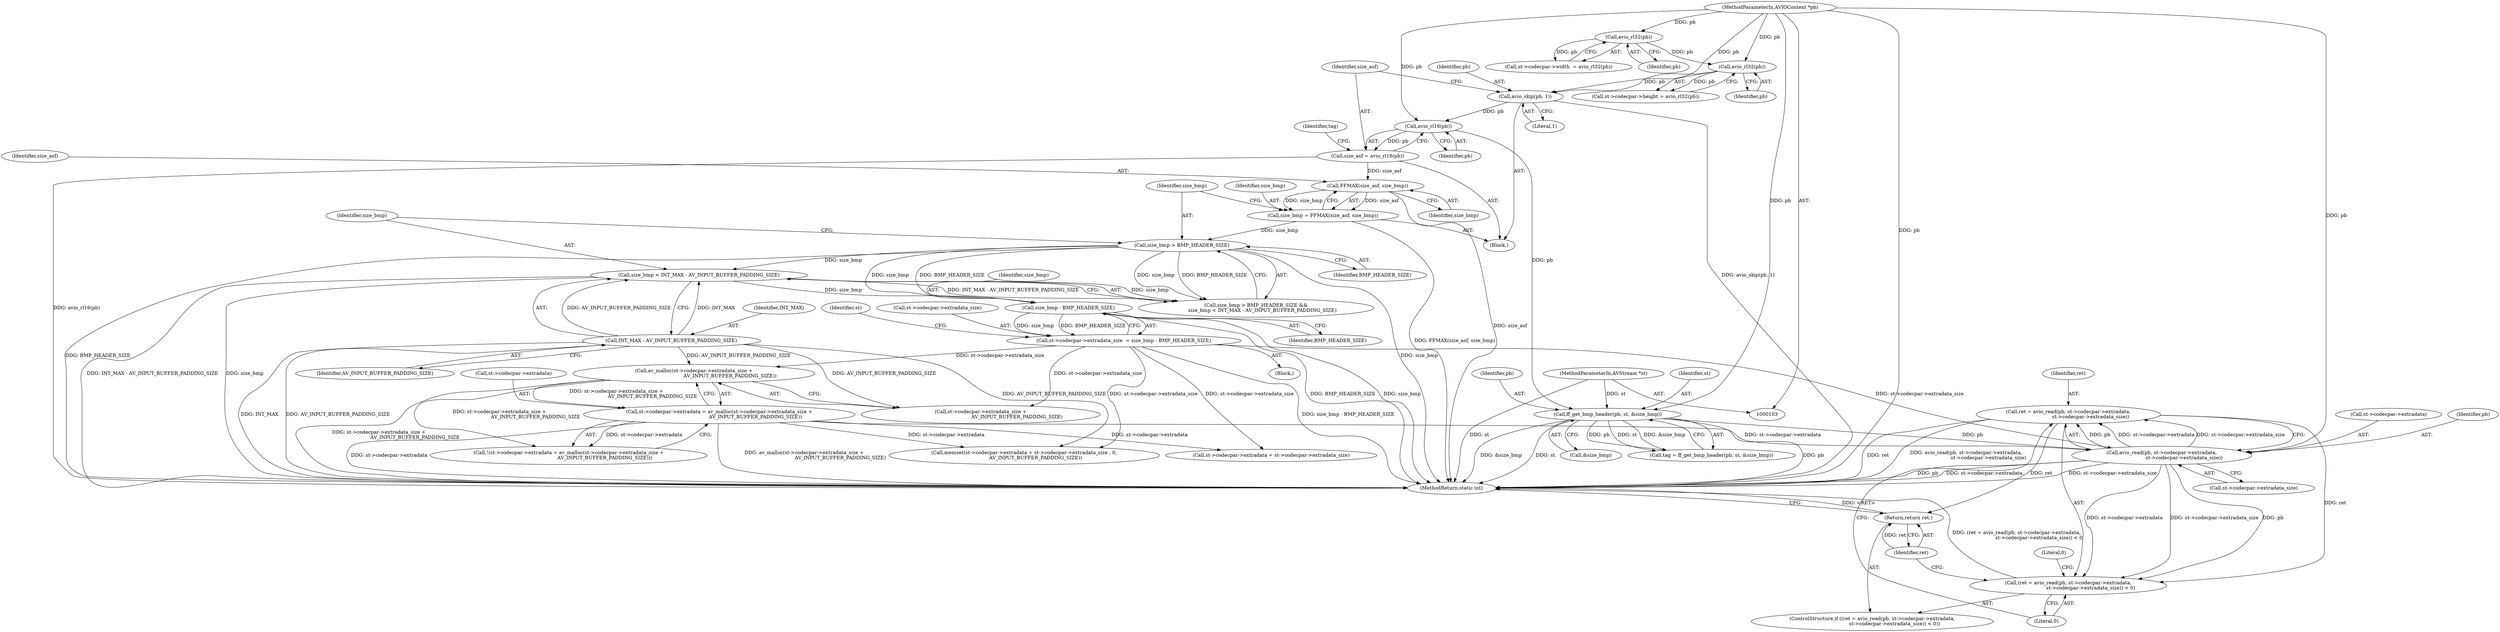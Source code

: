 digraph "0_FFmpeg_2b46ebdbff1d8dec7a3d8ea280a612b91a582869@API" {
"1000225" [label="(Call,ret = avio_read(pb, st->codecpar->extradata,\n                             st->codecpar->extradata_size))"];
"1000227" [label="(Call,avio_read(pb, st->codecpar->extradata,\n                             st->codecpar->extradata_size))"];
"1000135" [label="(Call,ff_get_bmp_header(pb, st, &size_bmp))"];
"1000131" [label="(Call,avio_rl16(pb))"];
"1000126" [label="(Call,avio_skip(pb, 1))"];
"1000124" [label="(Call,avio_rl32(pb))"];
"1000116" [label="(Call,avio_rl32(pb))"];
"1000104" [label="(MethodParameterIn,AVIOContext *pb)"];
"1000105" [label="(MethodParameterIn,AVStream *st)"];
"1000184" [label="(Call,st->codecpar->extradata = av_malloc(st->codecpar->extradata_size +\n                                               AV_INPUT_BUFFER_PADDING_SIZE))"];
"1000190" [label="(Call,av_malloc(st->codecpar->extradata_size +\n                                               AV_INPUT_BUFFER_PADDING_SIZE))"];
"1000173" [label="(Call,st->codecpar->extradata_size  = size_bmp - BMP_HEADER_SIZE)"];
"1000179" [label="(Call,size_bmp - BMP_HEADER_SIZE)"];
"1000163" [label="(Call,size_bmp > BMP_HEADER_SIZE)"];
"1000156" [label="(Call,size_bmp = FFMAX(size_asf, size_bmp))"];
"1000158" [label="(Call,FFMAX(size_asf, size_bmp))"];
"1000129" [label="(Call,size_asf = avio_rl16(pb))"];
"1000166" [label="(Call,size_bmp < INT_MAX - AV_INPUT_BUFFER_PADDING_SIZE)"];
"1000168" [label="(Call,INT_MAX - AV_INPUT_BUFFER_PADDING_SIZE)"];
"1000224" [label="(Call,(ret = avio_read(pb, st->codecpar->extradata,\n                             st->codecpar->extradata_size)) < 0)"];
"1000240" [label="(Return,return ret;)"];
"1000137" [label="(Identifier,st)"];
"1000234" [label="(Call,st->codecpar->extradata_size)"];
"1000124" [label="(Call,avio_rl32(pb))"];
"1000227" [label="(Call,avio_read(pb, st->codecpar->extradata,\n                             st->codecpar->extradata_size))"];
"1000171" [label="(Block,)"];
"1000126" [label="(Call,avio_skip(pb, 1))"];
"1000162" [label="(Call,size_bmp > BMP_HEADER_SIZE &&\n        size_bmp < INT_MAX - AV_INPUT_BUFFER_PADDING_SIZE)"];
"1000160" [label="(Identifier,size_bmp)"];
"1000167" [label="(Identifier,size_bmp)"];
"1000129" [label="(Call,size_asf = avio_rl16(pb))"];
"1000156" [label="(Call,size_bmp = FFMAX(size_asf, size_bmp))"];
"1000184" [label="(Call,st->codecpar->extradata = av_malloc(st->codecpar->extradata_size +\n                                               AV_INPUT_BUFFER_PADDING_SIZE))"];
"1000165" [label="(Identifier,BMP_HEADER_SIZE)"];
"1000164" [label="(Identifier,size_bmp)"];
"1000224" [label="(Call,(ret = avio_read(pb, st->codecpar->extradata,\n                             st->codecpar->extradata_size)) < 0)"];
"1000229" [label="(Call,st->codecpar->extradata)"];
"1000127" [label="(Identifier,pb)"];
"1000180" [label="(Identifier,size_bmp)"];
"1000241" [label="(Identifier,ret)"];
"1000118" [label="(Call,st->codecpar->height = avio_rl32(pb))"];
"1000243" [label="(Literal,0)"];
"1000210" [label="(Call,st->codecpar->extradata + st->codecpar->extradata_size)"];
"1000157" [label="(Identifier,size_bmp)"];
"1000223" [label="(ControlStructure,if ((ret = avio_read(pb, st->codecpar->extradata,\n                             st->codecpar->extradata_size)) < 0))"];
"1000105" [label="(MethodParameterIn,AVStream *st)"];
"1000125" [label="(Identifier,pb)"];
"1000228" [label="(Identifier,pb)"];
"1000181" [label="(Identifier,BMP_HEADER_SIZE)"];
"1000159" [label="(Identifier,size_asf)"];
"1000163" [label="(Call,size_bmp > BMP_HEADER_SIZE)"];
"1000170" [label="(Identifier,AV_INPUT_BUFFER_PADDING_SIZE)"];
"1000190" [label="(Call,av_malloc(st->codecpar->extradata_size +\n                                               AV_INPUT_BUFFER_PADDING_SIZE))"];
"1000136" [label="(Identifier,pb)"];
"1000131" [label="(Call,avio_rl16(pb))"];
"1000110" [label="(Call,st->codecpar->width  = avio_rl32(pb))"];
"1000132" [label="(Identifier,pb)"];
"1000191" [label="(Call,st->codecpar->extradata_size +\n                                               AV_INPUT_BUFFER_PADDING_SIZE)"];
"1000166" [label="(Call,size_bmp < INT_MAX - AV_INPUT_BUFFER_PADDING_SIZE)"];
"1000104" [label="(MethodParameterIn,AVIOContext *pb)"];
"1000187" [label="(Identifier,st)"];
"1000106" [label="(Block,)"];
"1000173" [label="(Call,st->codecpar->extradata_size  = size_bmp - BMP_HEADER_SIZE)"];
"1000133" [label="(Call,tag = ff_get_bmp_header(pb, st, &size_bmp))"];
"1000128" [label="(Literal,1)"];
"1000116" [label="(Call,avio_rl32(pb))"];
"1000138" [label="(Call,&size_bmp)"];
"1000183" [label="(Call,!(st->codecpar->extradata = av_malloc(st->codecpar->extradata_size +\n                                               AV_INPUT_BUFFER_PADDING_SIZE)))"];
"1000179" [label="(Call,size_bmp - BMP_HEADER_SIZE)"];
"1000158" [label="(Call,FFMAX(size_asf, size_bmp))"];
"1000226" [label="(Identifier,ret)"];
"1000209" [label="(Call,memset(st->codecpar->extradata + st->codecpar->extradata_size , 0,\n               AV_INPUT_BUFFER_PADDING_SIZE))"];
"1000225" [label="(Call,ret = avio_read(pb, st->codecpar->extradata,\n                             st->codecpar->extradata_size))"];
"1000134" [label="(Identifier,tag)"];
"1000240" [label="(Return,return ret;)"];
"1000169" [label="(Identifier,INT_MAX)"];
"1000244" [label="(MethodReturn,static int)"];
"1000239" [label="(Literal,0)"];
"1000135" [label="(Call,ff_get_bmp_header(pb, st, &size_bmp))"];
"1000117" [label="(Identifier,pb)"];
"1000168" [label="(Call,INT_MAX - AV_INPUT_BUFFER_PADDING_SIZE)"];
"1000185" [label="(Call,st->codecpar->extradata)"];
"1000174" [label="(Call,st->codecpar->extradata_size)"];
"1000130" [label="(Identifier,size_asf)"];
"1000225" -> "1000224"  [label="AST: "];
"1000225" -> "1000227"  [label="CFG: "];
"1000226" -> "1000225"  [label="AST: "];
"1000227" -> "1000225"  [label="AST: "];
"1000239" -> "1000225"  [label="CFG: "];
"1000225" -> "1000244"  [label="DDG: avio_read(pb, st->codecpar->extradata,\n                             st->codecpar->extradata_size)"];
"1000225" -> "1000244"  [label="DDG: ret"];
"1000225" -> "1000224"  [label="DDG: ret"];
"1000227" -> "1000225"  [label="DDG: pb"];
"1000227" -> "1000225"  [label="DDG: st->codecpar->extradata"];
"1000227" -> "1000225"  [label="DDG: st->codecpar->extradata_size"];
"1000225" -> "1000240"  [label="DDG: ret"];
"1000227" -> "1000234"  [label="CFG: "];
"1000228" -> "1000227"  [label="AST: "];
"1000229" -> "1000227"  [label="AST: "];
"1000234" -> "1000227"  [label="AST: "];
"1000227" -> "1000244"  [label="DDG: pb"];
"1000227" -> "1000244"  [label="DDG: st->codecpar->extradata"];
"1000227" -> "1000244"  [label="DDG: st->codecpar->extradata_size"];
"1000227" -> "1000224"  [label="DDG: pb"];
"1000227" -> "1000224"  [label="DDG: st->codecpar->extradata"];
"1000227" -> "1000224"  [label="DDG: st->codecpar->extradata_size"];
"1000135" -> "1000227"  [label="DDG: pb"];
"1000104" -> "1000227"  [label="DDG: pb"];
"1000184" -> "1000227"  [label="DDG: st->codecpar->extradata"];
"1000173" -> "1000227"  [label="DDG: st->codecpar->extradata_size"];
"1000135" -> "1000133"  [label="AST: "];
"1000135" -> "1000138"  [label="CFG: "];
"1000136" -> "1000135"  [label="AST: "];
"1000137" -> "1000135"  [label="AST: "];
"1000138" -> "1000135"  [label="AST: "];
"1000133" -> "1000135"  [label="CFG: "];
"1000135" -> "1000244"  [label="DDG: st"];
"1000135" -> "1000244"  [label="DDG: pb"];
"1000135" -> "1000244"  [label="DDG: &size_bmp"];
"1000135" -> "1000133"  [label="DDG: pb"];
"1000135" -> "1000133"  [label="DDG: st"];
"1000135" -> "1000133"  [label="DDG: &size_bmp"];
"1000131" -> "1000135"  [label="DDG: pb"];
"1000104" -> "1000135"  [label="DDG: pb"];
"1000105" -> "1000135"  [label="DDG: st"];
"1000131" -> "1000129"  [label="AST: "];
"1000131" -> "1000132"  [label="CFG: "];
"1000132" -> "1000131"  [label="AST: "];
"1000129" -> "1000131"  [label="CFG: "];
"1000131" -> "1000129"  [label="DDG: pb"];
"1000126" -> "1000131"  [label="DDG: pb"];
"1000104" -> "1000131"  [label="DDG: pb"];
"1000126" -> "1000106"  [label="AST: "];
"1000126" -> "1000128"  [label="CFG: "];
"1000127" -> "1000126"  [label="AST: "];
"1000128" -> "1000126"  [label="AST: "];
"1000130" -> "1000126"  [label="CFG: "];
"1000126" -> "1000244"  [label="DDG: avio_skip(pb, 1)"];
"1000124" -> "1000126"  [label="DDG: pb"];
"1000104" -> "1000126"  [label="DDG: pb"];
"1000124" -> "1000118"  [label="AST: "];
"1000124" -> "1000125"  [label="CFG: "];
"1000125" -> "1000124"  [label="AST: "];
"1000118" -> "1000124"  [label="CFG: "];
"1000124" -> "1000118"  [label="DDG: pb"];
"1000116" -> "1000124"  [label="DDG: pb"];
"1000104" -> "1000124"  [label="DDG: pb"];
"1000116" -> "1000110"  [label="AST: "];
"1000116" -> "1000117"  [label="CFG: "];
"1000117" -> "1000116"  [label="AST: "];
"1000110" -> "1000116"  [label="CFG: "];
"1000116" -> "1000110"  [label="DDG: pb"];
"1000104" -> "1000116"  [label="DDG: pb"];
"1000104" -> "1000103"  [label="AST: "];
"1000104" -> "1000244"  [label="DDG: pb"];
"1000105" -> "1000103"  [label="AST: "];
"1000105" -> "1000244"  [label="DDG: st"];
"1000184" -> "1000183"  [label="AST: "];
"1000184" -> "1000190"  [label="CFG: "];
"1000185" -> "1000184"  [label="AST: "];
"1000190" -> "1000184"  [label="AST: "];
"1000183" -> "1000184"  [label="CFG: "];
"1000184" -> "1000244"  [label="DDG: st->codecpar->extradata"];
"1000184" -> "1000244"  [label="DDG: av_malloc(st->codecpar->extradata_size +\n                                               AV_INPUT_BUFFER_PADDING_SIZE)"];
"1000184" -> "1000183"  [label="DDG: st->codecpar->extradata"];
"1000190" -> "1000184"  [label="DDG: st->codecpar->extradata_size +\n                                               AV_INPUT_BUFFER_PADDING_SIZE"];
"1000184" -> "1000209"  [label="DDG: st->codecpar->extradata"];
"1000184" -> "1000210"  [label="DDG: st->codecpar->extradata"];
"1000190" -> "1000191"  [label="CFG: "];
"1000191" -> "1000190"  [label="AST: "];
"1000190" -> "1000244"  [label="DDG: st->codecpar->extradata_size +\n                                               AV_INPUT_BUFFER_PADDING_SIZE"];
"1000190" -> "1000183"  [label="DDG: st->codecpar->extradata_size +\n                                               AV_INPUT_BUFFER_PADDING_SIZE"];
"1000173" -> "1000190"  [label="DDG: st->codecpar->extradata_size"];
"1000168" -> "1000190"  [label="DDG: AV_INPUT_BUFFER_PADDING_SIZE"];
"1000173" -> "1000171"  [label="AST: "];
"1000173" -> "1000179"  [label="CFG: "];
"1000174" -> "1000173"  [label="AST: "];
"1000179" -> "1000173"  [label="AST: "];
"1000187" -> "1000173"  [label="CFG: "];
"1000173" -> "1000244"  [label="DDG: size_bmp - BMP_HEADER_SIZE"];
"1000179" -> "1000173"  [label="DDG: size_bmp"];
"1000179" -> "1000173"  [label="DDG: BMP_HEADER_SIZE"];
"1000173" -> "1000191"  [label="DDG: st->codecpar->extradata_size"];
"1000173" -> "1000209"  [label="DDG: st->codecpar->extradata_size"];
"1000173" -> "1000210"  [label="DDG: st->codecpar->extradata_size"];
"1000179" -> "1000181"  [label="CFG: "];
"1000180" -> "1000179"  [label="AST: "];
"1000181" -> "1000179"  [label="AST: "];
"1000179" -> "1000244"  [label="DDG: BMP_HEADER_SIZE"];
"1000179" -> "1000244"  [label="DDG: size_bmp"];
"1000163" -> "1000179"  [label="DDG: size_bmp"];
"1000163" -> "1000179"  [label="DDG: BMP_HEADER_SIZE"];
"1000166" -> "1000179"  [label="DDG: size_bmp"];
"1000163" -> "1000162"  [label="AST: "];
"1000163" -> "1000165"  [label="CFG: "];
"1000164" -> "1000163"  [label="AST: "];
"1000165" -> "1000163"  [label="AST: "];
"1000167" -> "1000163"  [label="CFG: "];
"1000162" -> "1000163"  [label="CFG: "];
"1000163" -> "1000244"  [label="DDG: size_bmp"];
"1000163" -> "1000244"  [label="DDG: BMP_HEADER_SIZE"];
"1000163" -> "1000162"  [label="DDG: size_bmp"];
"1000163" -> "1000162"  [label="DDG: BMP_HEADER_SIZE"];
"1000156" -> "1000163"  [label="DDG: size_bmp"];
"1000163" -> "1000166"  [label="DDG: size_bmp"];
"1000156" -> "1000106"  [label="AST: "];
"1000156" -> "1000158"  [label="CFG: "];
"1000157" -> "1000156"  [label="AST: "];
"1000158" -> "1000156"  [label="AST: "];
"1000164" -> "1000156"  [label="CFG: "];
"1000156" -> "1000244"  [label="DDG: FFMAX(size_asf, size_bmp)"];
"1000158" -> "1000156"  [label="DDG: size_asf"];
"1000158" -> "1000156"  [label="DDG: size_bmp"];
"1000158" -> "1000160"  [label="CFG: "];
"1000159" -> "1000158"  [label="AST: "];
"1000160" -> "1000158"  [label="AST: "];
"1000158" -> "1000244"  [label="DDG: size_asf"];
"1000129" -> "1000158"  [label="DDG: size_asf"];
"1000129" -> "1000106"  [label="AST: "];
"1000130" -> "1000129"  [label="AST: "];
"1000134" -> "1000129"  [label="CFG: "];
"1000129" -> "1000244"  [label="DDG: avio_rl16(pb)"];
"1000166" -> "1000162"  [label="AST: "];
"1000166" -> "1000168"  [label="CFG: "];
"1000167" -> "1000166"  [label="AST: "];
"1000168" -> "1000166"  [label="AST: "];
"1000162" -> "1000166"  [label="CFG: "];
"1000166" -> "1000244"  [label="DDG: INT_MAX - AV_INPUT_BUFFER_PADDING_SIZE"];
"1000166" -> "1000244"  [label="DDG: size_bmp"];
"1000166" -> "1000162"  [label="DDG: size_bmp"];
"1000166" -> "1000162"  [label="DDG: INT_MAX - AV_INPUT_BUFFER_PADDING_SIZE"];
"1000168" -> "1000166"  [label="DDG: INT_MAX"];
"1000168" -> "1000166"  [label="DDG: AV_INPUT_BUFFER_PADDING_SIZE"];
"1000168" -> "1000170"  [label="CFG: "];
"1000169" -> "1000168"  [label="AST: "];
"1000170" -> "1000168"  [label="AST: "];
"1000168" -> "1000244"  [label="DDG: AV_INPUT_BUFFER_PADDING_SIZE"];
"1000168" -> "1000244"  [label="DDG: INT_MAX"];
"1000168" -> "1000191"  [label="DDG: AV_INPUT_BUFFER_PADDING_SIZE"];
"1000168" -> "1000209"  [label="DDG: AV_INPUT_BUFFER_PADDING_SIZE"];
"1000224" -> "1000223"  [label="AST: "];
"1000224" -> "1000239"  [label="CFG: "];
"1000239" -> "1000224"  [label="AST: "];
"1000241" -> "1000224"  [label="CFG: "];
"1000243" -> "1000224"  [label="CFG: "];
"1000224" -> "1000244"  [label="DDG: (ret = avio_read(pb, st->codecpar->extradata,\n                             st->codecpar->extradata_size)) < 0"];
"1000240" -> "1000223"  [label="AST: "];
"1000240" -> "1000241"  [label="CFG: "];
"1000241" -> "1000240"  [label="AST: "];
"1000244" -> "1000240"  [label="CFG: "];
"1000240" -> "1000244"  [label="DDG: <RET>"];
"1000241" -> "1000240"  [label="DDG: ret"];
}
